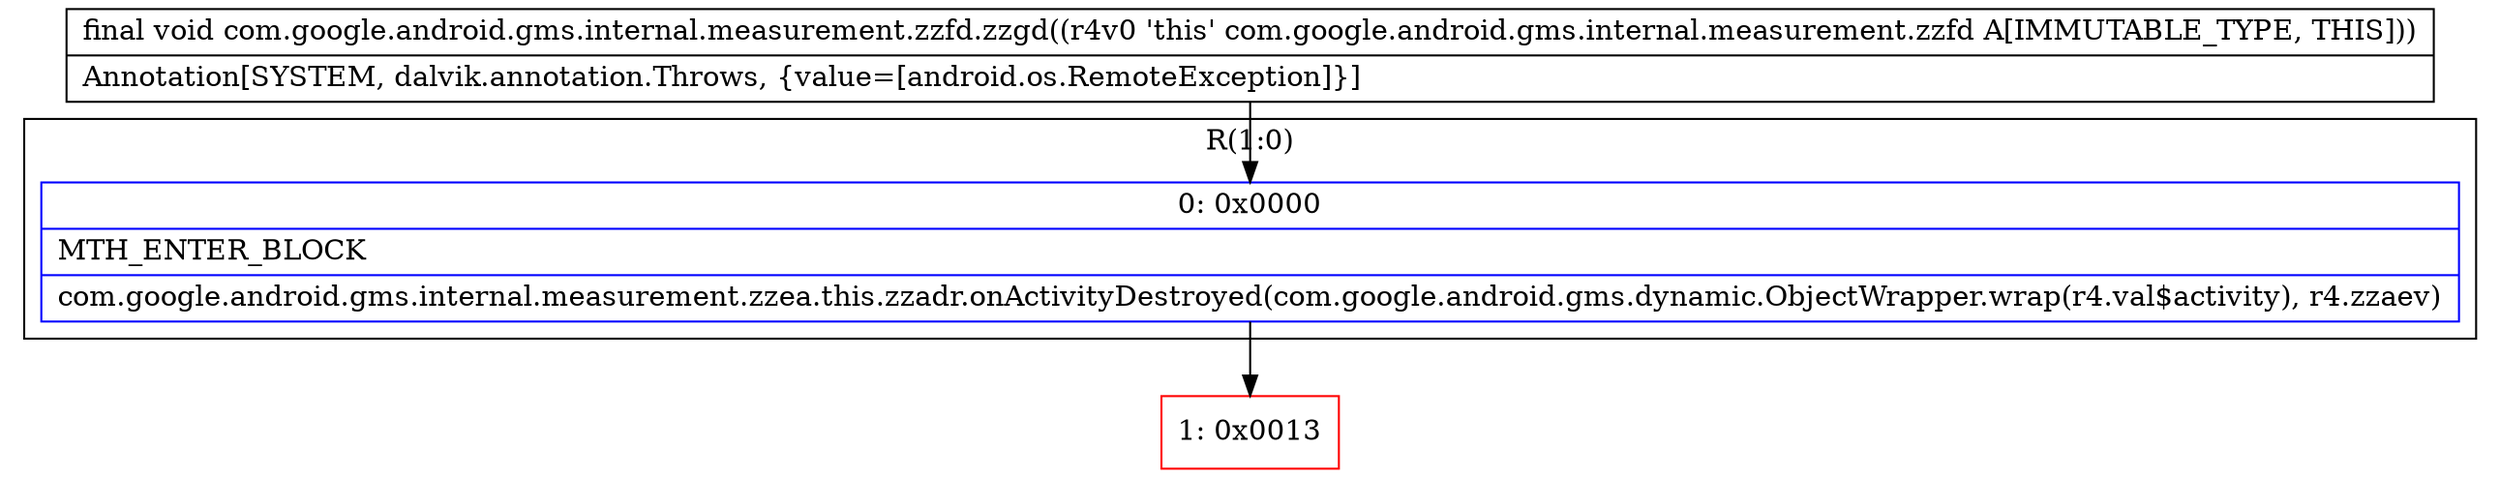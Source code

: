 digraph "CFG forcom.google.android.gms.internal.measurement.zzfd.zzgd()V" {
subgraph cluster_Region_1068669704 {
label = "R(1:0)";
node [shape=record,color=blue];
Node_0 [shape=record,label="{0\:\ 0x0000|MTH_ENTER_BLOCK\l|com.google.android.gms.internal.measurement.zzea.this.zzadr.onActivityDestroyed(com.google.android.gms.dynamic.ObjectWrapper.wrap(r4.val$activity), r4.zzaev)\l}"];
}
Node_1 [shape=record,color=red,label="{1\:\ 0x0013}"];
MethodNode[shape=record,label="{final void com.google.android.gms.internal.measurement.zzfd.zzgd((r4v0 'this' com.google.android.gms.internal.measurement.zzfd A[IMMUTABLE_TYPE, THIS]))  | Annotation[SYSTEM, dalvik.annotation.Throws, \{value=[android.os.RemoteException]\}]\l}"];
MethodNode -> Node_0;
Node_0 -> Node_1;
}

